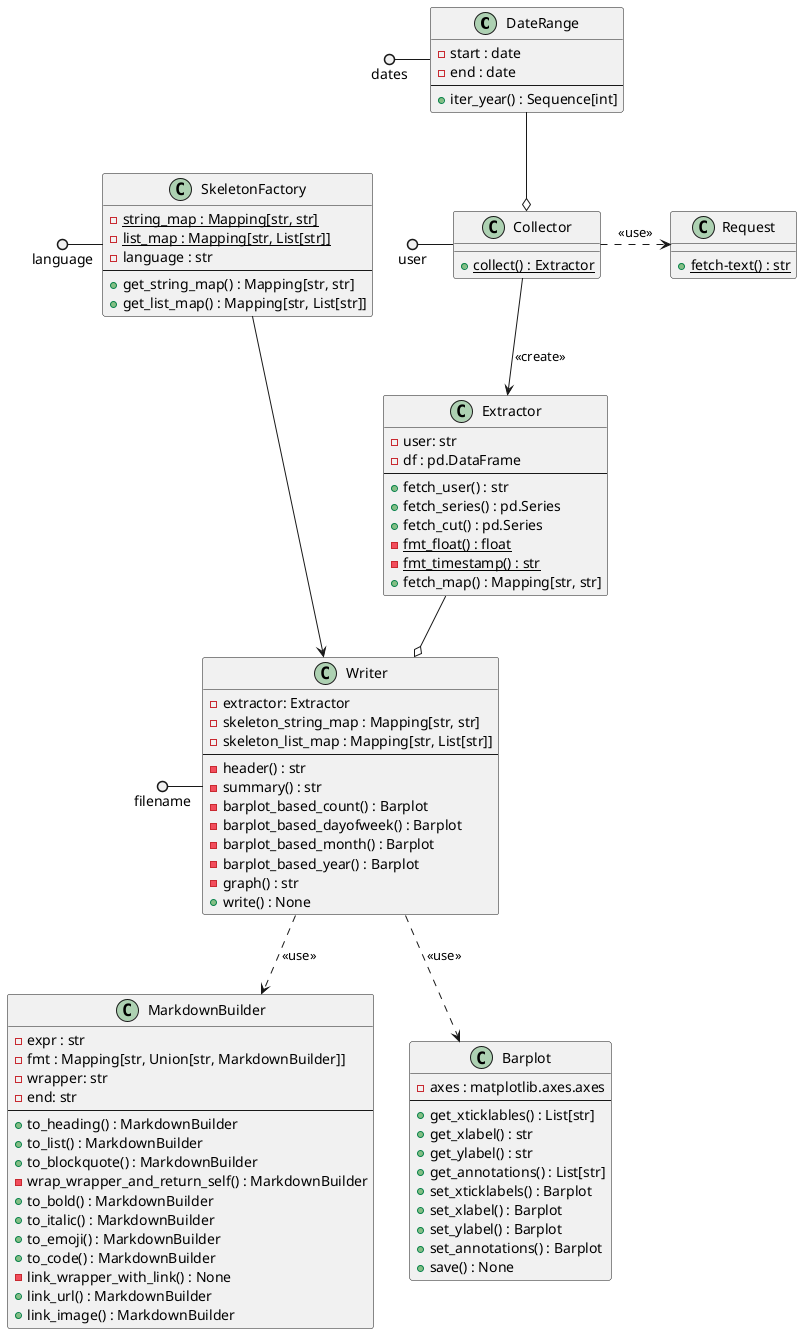 @startuml

class DateRange {
- start : date
- end : date
---
+ iter_year() : Sequence[int]
}
class Request {
+ {static} fetch-text() : str
}

class Collector {
+ {static} collect() : Extractor
}
class Extractor {
- user: str
- df : pd.DataFrame
---
+ fetch_user() : str
+ fetch_series() : pd.Series
+ fetch_cut() : pd.Series
- {static} fmt_float() : float
- {static} fmt_timestamp() : str
+ fetch_map() : Mapping[str, str]
}

class SkeletonFactory {
- {static} string_map : Mapping[str, str]
- {static} list_map : Mapping[str, List[str]]
- language : str
---
+ get_string_map() : Mapping[str, str]
+ get_list_map() : Mapping[str, List[str]]
}

class Writer {
- extractor: Extractor
- skeleton_string_map : Mapping[str, str]
- skeleton_list_map : Mapping[str, List[str]]
---
- header() : str
- summary() : str
- barplot_based_count() : Barplot
- barplot_based_dayofweek() : Barplot
- barplot_based_month() : Barplot
- barplot_based_year() : Barplot
- graph() : str
+ write() : None
}

class MarkdownBuilder {
- expr : str
- fmt : Mapping[str, Union[str, MarkdownBuilder]]
- wrapper: str
- end: str
---
+ to_heading() : MarkdownBuilder
+ to_list() : MarkdownBuilder
+ to_blockquote() : MarkdownBuilder
- wrap_wrapper_and_return_self() : MarkdownBuilder
+ to_bold() : MarkdownBuilder
+ to_italic() : MarkdownBuilder
+ to_emoji() : MarkdownBuilder
+ to_code() : MarkdownBuilder
- link_wrapper_with_link() : None
+ link_url() : MarkdownBuilder
+ link_image() : MarkdownBuilder
}
class Barplot {
- axes : matplotlib.axes.axes
---
+ get_xticklables() : List[str]
+ get_xlabel() : str
+ get_ylabel() : str
+ get_annotations() : List[str]
+ set_xticklabels() : Barplot
+ set_xlabel() : Barplot
+ set_ylabel() : Barplot
+ set_annotations() : Barplot
+ save() : None
}

dates ()- DateRange  
DateRange --o Collector

user ()- Collector
Collector .> Request : << use >>
Collector --> Extractor : << create >>

language ()- SkeletonFactory 

Extractor --o Writer
SkeletonFactory ---> Writer
filename ()- Writer

Writer ..> MarkdownBuilder : << use >>
Writer ..> Barplot : << use >>

@enduml
